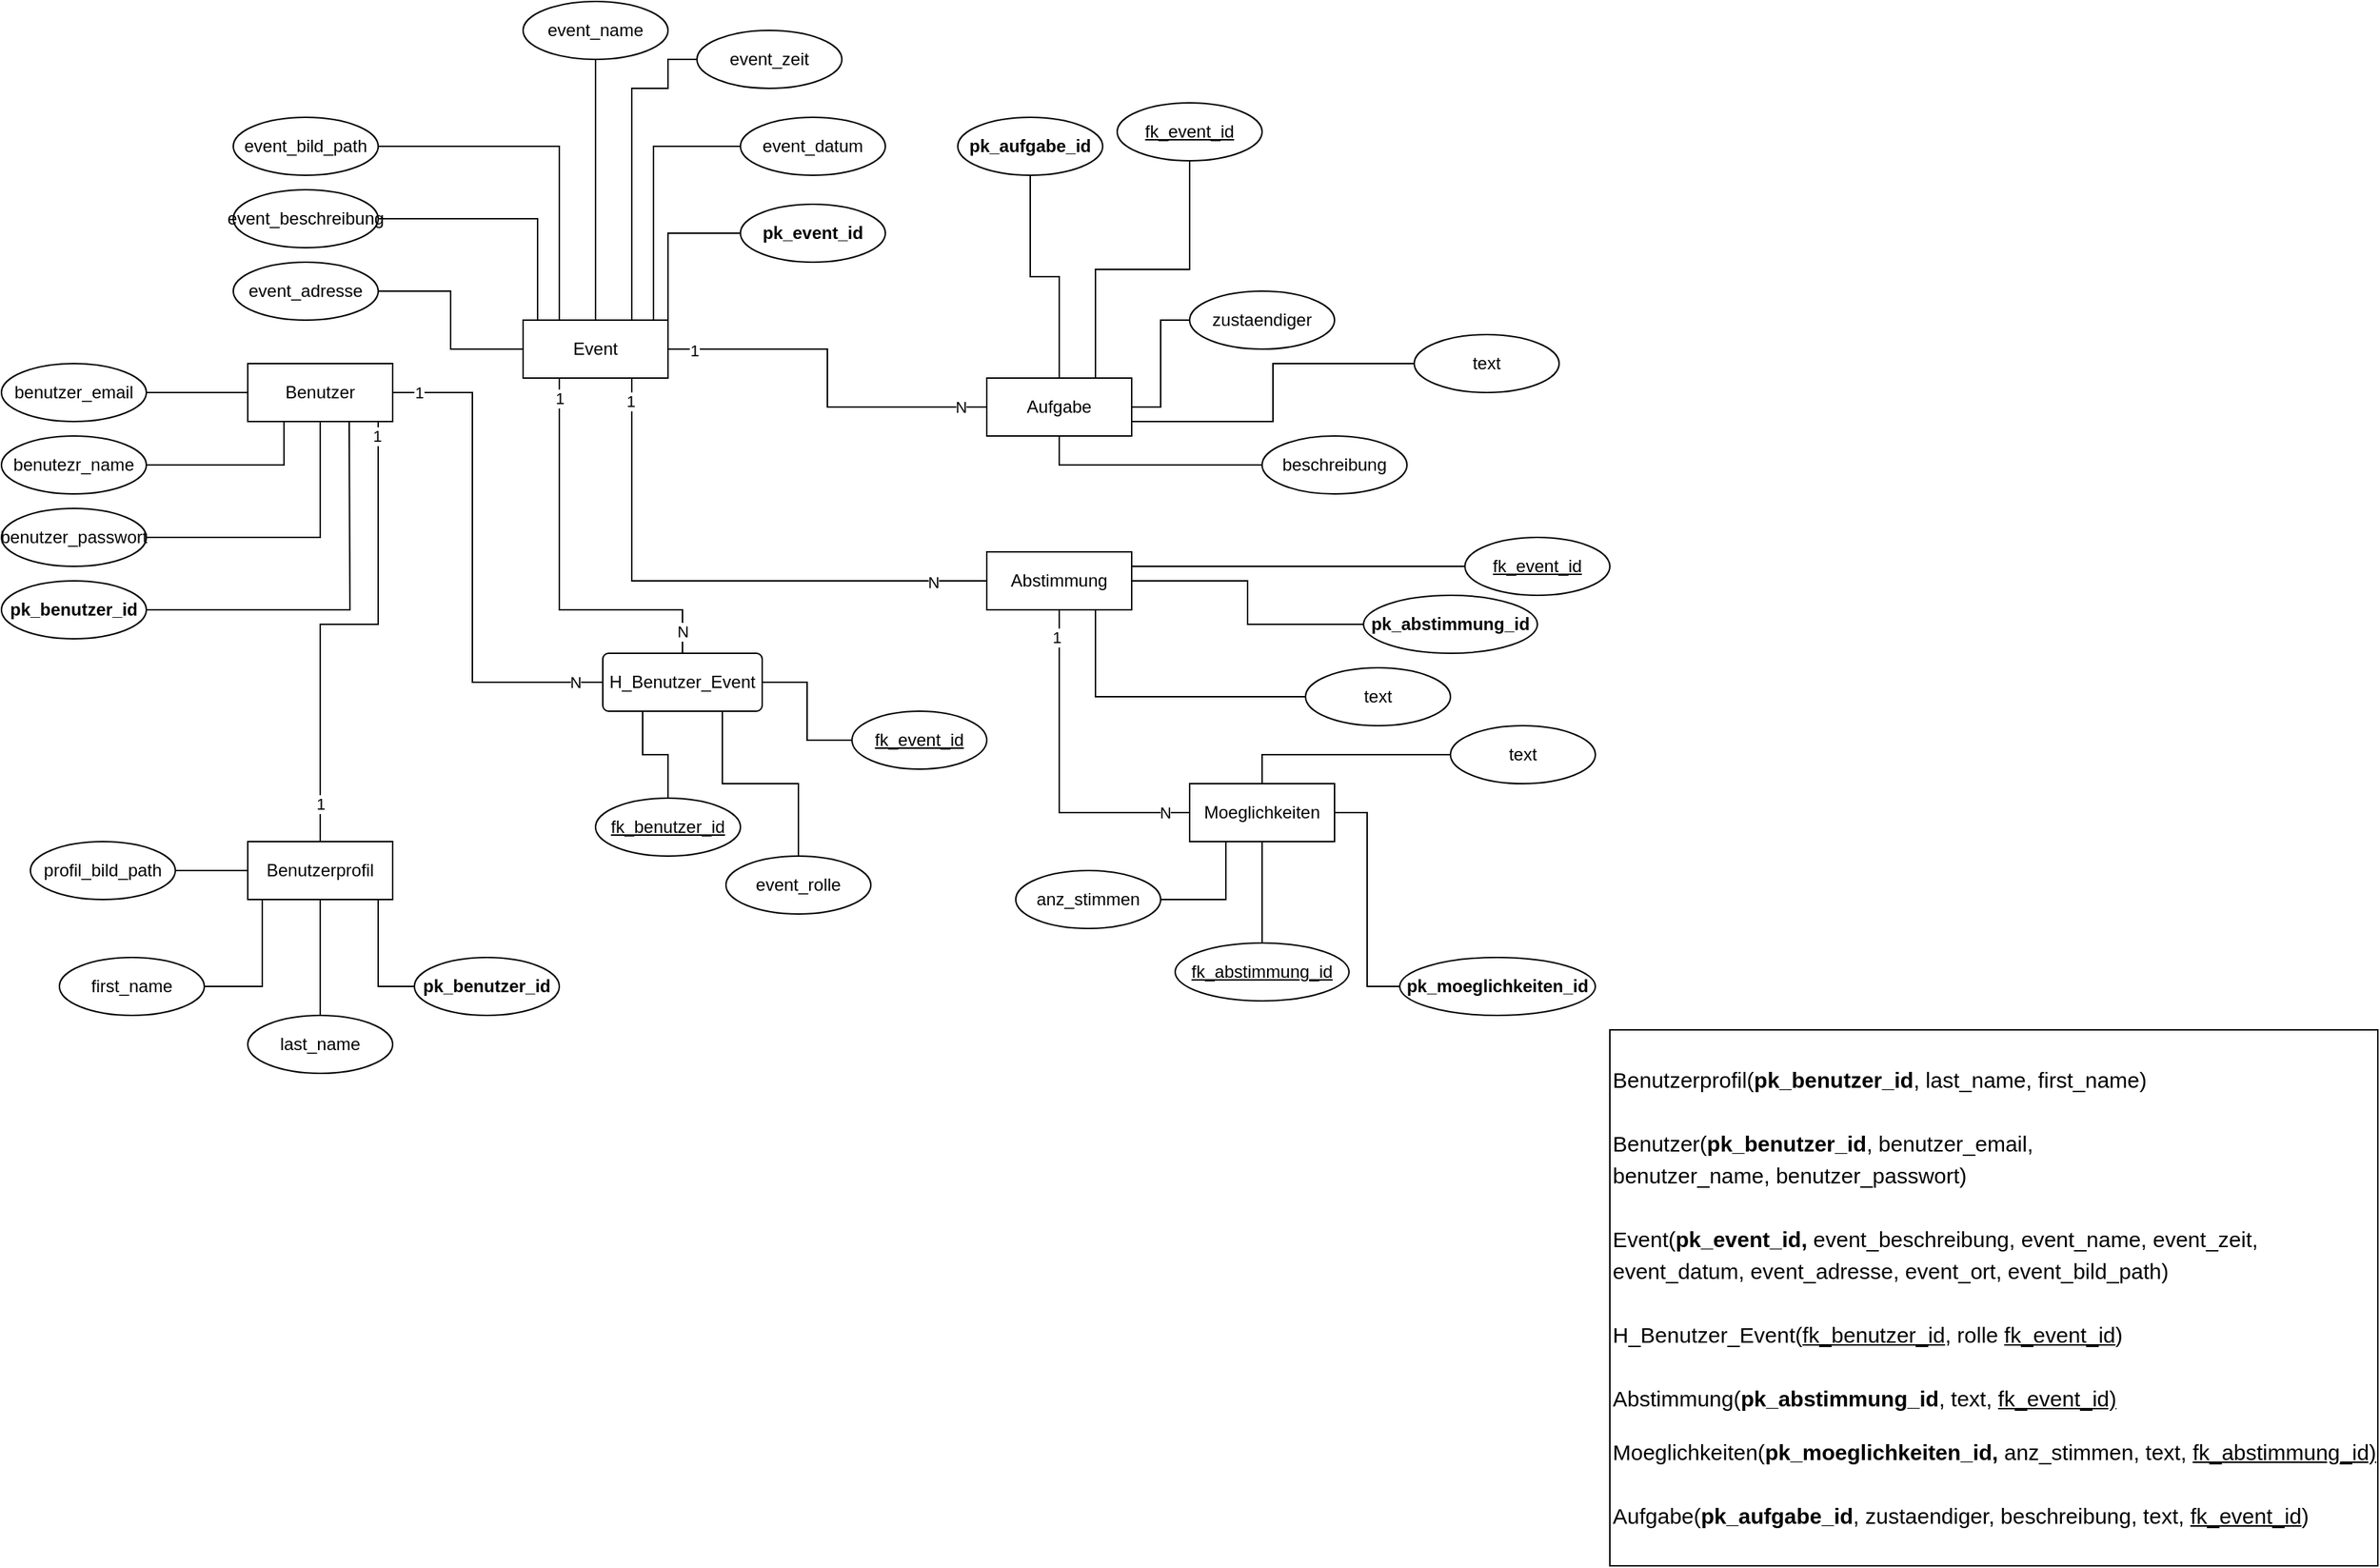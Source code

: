 <mxfile version="14.5.3" type="github" pages="2">
  <diagram name="ER-Modell" id="c4acf3e9-155e-7222-9cf6-157b1a14988f">
    <mxGraphModel dx="1422" dy="762" grid="1" gridSize="10" guides="1" tooltips="1" connect="1" arrows="1" fold="1" page="1" pageScale="1" pageWidth="850" pageHeight="1100" background="#ffffff" math="0" shadow="0">
      <root>
        <mxCell id="0" />
        <mxCell id="1" parent="0" />
        <mxCell id="jBpVfz8XybSRO9sbNiaX-2" value="Benutzer" style="whiteSpace=wrap;html=1;align=center;" parent="1" vertex="1">
          <mxGeometry x="210" y="250" width="100" height="40" as="geometry" />
        </mxCell>
        <mxCell id="jBpVfz8XybSRO9sbNiaX-4" value="" style="edgeStyle=orthogonalEdgeStyle;rounded=0;orthogonalLoop=1;jettySize=auto;html=1;endArrow=none;endFill=0;" parent="1" source="jBpVfz8XybSRO9sbNiaX-3" target="jBpVfz8XybSRO9sbNiaX-2" edge="1">
          <mxGeometry relative="1" as="geometry" />
        </mxCell>
        <mxCell id="jBpVfz8XybSRO9sbNiaX-3" value="benutzer_email" style="ellipse;whiteSpace=wrap;html=1;align=center;" parent="1" vertex="1">
          <mxGeometry x="40" y="250" width="100" height="40" as="geometry" />
        </mxCell>
        <mxCell id="jBpVfz8XybSRO9sbNiaX-9" style="edgeStyle=orthogonalEdgeStyle;rounded=0;orthogonalLoop=1;jettySize=auto;html=1;entryX=0.25;entryY=1;entryDx=0;entryDy=0;endArrow=none;endFill=0;" parent="1" source="jBpVfz8XybSRO9sbNiaX-5" target="jBpVfz8XybSRO9sbNiaX-2" edge="1">
          <mxGeometry relative="1" as="geometry" />
        </mxCell>
        <mxCell id="jBpVfz8XybSRO9sbNiaX-5" value="benutezr_name" style="ellipse;whiteSpace=wrap;html=1;align=center;" parent="1" vertex="1">
          <mxGeometry x="40" y="300" width="100" height="40" as="geometry" />
        </mxCell>
        <mxCell id="jBpVfz8XybSRO9sbNiaX-8" style="edgeStyle=orthogonalEdgeStyle;rounded=0;orthogonalLoop=1;jettySize=auto;html=1;entryX=0.5;entryY=1;entryDx=0;entryDy=0;endArrow=none;endFill=0;" parent="1" source="jBpVfz8XybSRO9sbNiaX-7" target="jBpVfz8XybSRO9sbNiaX-2" edge="1">
          <mxGeometry relative="1" as="geometry" />
        </mxCell>
        <mxCell id="jBpVfz8XybSRO9sbNiaX-7" value="benutzer_passwort" style="ellipse;whiteSpace=wrap;html=1;align=center;" parent="1" vertex="1">
          <mxGeometry x="40" y="350" width="100" height="40" as="geometry" />
        </mxCell>
        <mxCell id="jBpVfz8XybSRO9sbNiaX-11" style="edgeStyle=orthogonalEdgeStyle;rounded=0;orthogonalLoop=1;jettySize=auto;html=1;endArrow=none;endFill=0;" parent="1" source="jBpVfz8XybSRO9sbNiaX-10" edge="1">
          <mxGeometry relative="1" as="geometry">
            <mxPoint x="280" y="290" as="targetPoint" />
          </mxGeometry>
        </mxCell>
        <mxCell id="jBpVfz8XybSRO9sbNiaX-10" value="&lt;b&gt;pk_benutzer_id&lt;/b&gt;" style="ellipse;whiteSpace=wrap;html=1;align=center;" parent="1" vertex="1">
          <mxGeometry x="40" y="400" width="100" height="40" as="geometry" />
        </mxCell>
        <mxCell id="jBpVfz8XybSRO9sbNiaX-29" style="edgeStyle=orthogonalEdgeStyle;rounded=0;orthogonalLoop=1;jettySize=auto;html=1;entryX=0.9;entryY=1;entryDx=0;entryDy=0;entryPerimeter=0;endArrow=none;endFill=0;" parent="1" source="jBpVfz8XybSRO9sbNiaX-12" target="jBpVfz8XybSRO9sbNiaX-2" edge="1">
          <mxGeometry relative="1" as="geometry">
            <Array as="points">
              <mxPoint x="260" y="430" />
              <mxPoint x="300" y="430" />
            </Array>
          </mxGeometry>
        </mxCell>
        <mxCell id="jBpVfz8XybSRO9sbNiaX-95" value="1" style="edgeLabel;html=1;align=center;verticalAlign=middle;resizable=0;points=[];" parent="jBpVfz8XybSRO9sbNiaX-29" vertex="1" connectable="0">
          <mxGeometry x="0.943" y="1" relative="1" as="geometry">
            <mxPoint as="offset" />
          </mxGeometry>
        </mxCell>
        <mxCell id="jBpVfz8XybSRO9sbNiaX-96" value="1" style="edgeLabel;html=1;align=center;verticalAlign=middle;resizable=0;points=[];" parent="jBpVfz8XybSRO9sbNiaX-29" vertex="1" connectable="0">
          <mxGeometry x="-0.843" relative="1" as="geometry">
            <mxPoint as="offset" />
          </mxGeometry>
        </mxCell>
        <mxCell id="jBpVfz8XybSRO9sbNiaX-12" value="Benutzerprofil" style="whiteSpace=wrap;html=1;align=center;" parent="1" vertex="1">
          <mxGeometry x="210" y="580" width="100" height="40" as="geometry" />
        </mxCell>
        <mxCell id="jBpVfz8XybSRO9sbNiaX-27" style="edgeStyle=orthogonalEdgeStyle;rounded=0;orthogonalLoop=1;jettySize=auto;html=1;entryX=0.75;entryY=1;entryDx=0;entryDy=0;endArrow=none;endFill=0;" parent="1" source="jBpVfz8XybSRO9sbNiaX-14" target="jBpVfz8XybSRO9sbNiaX-12" edge="1">
          <mxGeometry relative="1" as="geometry">
            <Array as="points">
              <mxPoint x="300" y="680" />
              <mxPoint x="300" y="620" />
            </Array>
          </mxGeometry>
        </mxCell>
        <mxCell id="jBpVfz8XybSRO9sbNiaX-14" value="&lt;b&gt;pk_benutzer_id&lt;/b&gt;" style="ellipse;whiteSpace=wrap;html=1;align=center;" parent="1" vertex="1">
          <mxGeometry x="325" y="660" width="100" height="40" as="geometry" />
        </mxCell>
        <mxCell id="jBpVfz8XybSRO9sbNiaX-24" style="edgeStyle=orthogonalEdgeStyle;rounded=0;orthogonalLoop=1;jettySize=auto;html=1;endArrow=none;endFill=0;" parent="1" source="jBpVfz8XybSRO9sbNiaX-16" edge="1">
          <mxGeometry relative="1" as="geometry">
            <mxPoint x="210" y="600" as="targetPoint" />
            <Array as="points">
              <mxPoint x="160" y="600" />
              <mxPoint x="160" y="600" />
            </Array>
          </mxGeometry>
        </mxCell>
        <mxCell id="jBpVfz8XybSRO9sbNiaX-16" value="profil_bild_path" style="ellipse;whiteSpace=wrap;html=1;align=center;" parent="1" vertex="1">
          <mxGeometry x="60" y="580" width="100" height="40" as="geometry" />
        </mxCell>
        <mxCell id="jBpVfz8XybSRO9sbNiaX-25" style="edgeStyle=orthogonalEdgeStyle;rounded=0;orthogonalLoop=1;jettySize=auto;html=1;endArrow=none;endFill=0;" parent="1" source="jBpVfz8XybSRO9sbNiaX-17" edge="1">
          <mxGeometry relative="1" as="geometry">
            <mxPoint x="220" y="620" as="targetPoint" />
            <Array as="points">
              <mxPoint x="220" y="680" />
              <mxPoint x="220" y="620" />
            </Array>
          </mxGeometry>
        </mxCell>
        <mxCell id="jBpVfz8XybSRO9sbNiaX-17" value="first_name" style="ellipse;whiteSpace=wrap;html=1;align=center;" parent="1" vertex="1">
          <mxGeometry x="80" y="660" width="100" height="40" as="geometry" />
        </mxCell>
        <mxCell id="jBpVfz8XybSRO9sbNiaX-28" style="edgeStyle=orthogonalEdgeStyle;rounded=0;orthogonalLoop=1;jettySize=auto;html=1;entryX=0.65;entryY=1;entryDx=0;entryDy=0;entryPerimeter=0;endArrow=none;endFill=0;" parent="1" source="jBpVfz8XybSRO9sbNiaX-18" target="jBpVfz8XybSRO9sbNiaX-12" edge="1">
          <mxGeometry relative="1" as="geometry">
            <Array as="points">
              <mxPoint x="260" y="620" />
            </Array>
          </mxGeometry>
        </mxCell>
        <mxCell id="jBpVfz8XybSRO9sbNiaX-18" value="last_name" style="ellipse;whiteSpace=wrap;html=1;align=center;" parent="1" vertex="1">
          <mxGeometry x="210" y="700" width="100" height="40" as="geometry" />
        </mxCell>
        <mxCell id="jBpVfz8XybSRO9sbNiaX-20" style="edgeStyle=orthogonalEdgeStyle;rounded=0;orthogonalLoop=1;jettySize=auto;html=1;exitX=0.5;exitY=1;exitDx=0;exitDy=0;" parent="1" edge="1">
          <mxGeometry relative="1" as="geometry">
            <mxPoint x="85" y="590" as="sourcePoint" />
            <mxPoint x="85" y="590" as="targetPoint" />
          </mxGeometry>
        </mxCell>
        <mxCell id="jBpVfz8XybSRO9sbNiaX-92" style="edgeStyle=orthogonalEdgeStyle;rounded=0;orthogonalLoop=1;jettySize=auto;html=1;entryX=1;entryY=0.5;entryDx=0;entryDy=0;endArrow=none;endFill=0;exitX=0;exitY=0.5;exitDx=0;exitDy=0;" parent="1" source="jBpVfz8XybSRO9sbNiaX-33" target="jBpVfz8XybSRO9sbNiaX-2" edge="1">
          <mxGeometry relative="1" as="geometry">
            <Array as="points">
              <mxPoint x="365" y="470" />
              <mxPoint x="365" y="270" />
            </Array>
          </mxGeometry>
        </mxCell>
        <mxCell id="jBpVfz8XybSRO9sbNiaX-93" value="N" style="edgeLabel;html=1;align=center;verticalAlign=middle;resizable=0;points=[];" parent="jBpVfz8XybSRO9sbNiaX-92" vertex="1" connectable="0">
          <mxGeometry x="-0.889" relative="1" as="geometry">
            <mxPoint as="offset" />
          </mxGeometry>
        </mxCell>
        <mxCell id="jBpVfz8XybSRO9sbNiaX-94" value="1" style="edgeLabel;html=1;align=center;verticalAlign=middle;resizable=0;points=[];" parent="jBpVfz8XybSRO9sbNiaX-92" vertex="1" connectable="0">
          <mxGeometry x="0.897" relative="1" as="geometry">
            <mxPoint as="offset" />
          </mxGeometry>
        </mxCell>
        <mxCell id="jBpVfz8XybSRO9sbNiaX-33" value="H_Benutzer_Event" style="rounded=1;arcSize=10;whiteSpace=wrap;html=1;align=center;" parent="1" vertex="1">
          <mxGeometry x="455" y="450" width="110" height="40" as="geometry" />
        </mxCell>
        <mxCell id="jBpVfz8XybSRO9sbNiaX-99" style="edgeStyle=orthogonalEdgeStyle;rounded=0;orthogonalLoop=1;jettySize=auto;html=1;entryX=0.25;entryY=1;entryDx=0;entryDy=0;endArrow=none;endFill=0;" parent="1" source="jBpVfz8XybSRO9sbNiaX-39" target="jBpVfz8XybSRO9sbNiaX-33" edge="1">
          <mxGeometry relative="1" as="geometry" />
        </mxCell>
        <mxCell id="jBpVfz8XybSRO9sbNiaX-39" value="&lt;u&gt;fk_benutzer_id&lt;/u&gt;" style="ellipse;whiteSpace=wrap;html=1;align=center;" parent="1" vertex="1">
          <mxGeometry x="450" y="550" width="100" height="40" as="geometry" />
        </mxCell>
        <mxCell id="jBpVfz8XybSRO9sbNiaX-97" style="edgeStyle=orthogonalEdgeStyle;rounded=0;orthogonalLoop=1;jettySize=auto;html=1;entryX=0.75;entryY=1;entryDx=0;entryDy=0;endArrow=none;endFill=0;" parent="1" source="jBpVfz8XybSRO9sbNiaX-42" target="jBpVfz8XybSRO9sbNiaX-33" edge="1">
          <mxGeometry relative="1" as="geometry" />
        </mxCell>
        <mxCell id="jBpVfz8XybSRO9sbNiaX-42" value="event_rolle" style="ellipse;whiteSpace=wrap;html=1;align=center;" parent="1" vertex="1">
          <mxGeometry x="540" y="590" width="100" height="40" as="geometry" />
        </mxCell>
        <mxCell id="jBpVfz8XybSRO9sbNiaX-45" style="edgeStyle=orthogonalEdgeStyle;rounded=0;orthogonalLoop=1;jettySize=auto;html=1;endArrow=none;endFill=0;entryX=1;entryY=0.5;entryDx=0;entryDy=0;" parent="1" source="jBpVfz8XybSRO9sbNiaX-44" target="jBpVfz8XybSRO9sbNiaX-33" edge="1">
          <mxGeometry relative="1" as="geometry">
            <mxPoint x="540" y="440" as="targetPoint" />
          </mxGeometry>
        </mxCell>
        <mxCell id="jBpVfz8XybSRO9sbNiaX-44" value="&lt;u&gt;fk_event_id&lt;/u&gt;" style="ellipse;whiteSpace=wrap;html=1;align=center;" parent="1" vertex="1">
          <mxGeometry x="627" y="490" width="93" height="40" as="geometry" />
        </mxCell>
        <mxCell id="jBpVfz8XybSRO9sbNiaX-46" value="Event" style="whiteSpace=wrap;html=1;align=center;" parent="1" vertex="1">
          <mxGeometry x="400" y="220" width="100" height="40" as="geometry" />
        </mxCell>
        <mxCell id="jBpVfz8XybSRO9sbNiaX-53" style="edgeStyle=orthogonalEdgeStyle;rounded=0;orthogonalLoop=1;jettySize=auto;html=1;entryX=0;entryY=0.5;entryDx=0;entryDy=0;endArrow=none;endFill=0;" parent="1" source="jBpVfz8XybSRO9sbNiaX-47" target="jBpVfz8XybSRO9sbNiaX-46" edge="1">
          <mxGeometry relative="1" as="geometry" />
        </mxCell>
        <mxCell id="jBpVfz8XybSRO9sbNiaX-47" value="event_adresse" style="ellipse;whiteSpace=wrap;html=1;align=center;" parent="1" vertex="1">
          <mxGeometry x="200" y="180" width="100" height="40" as="geometry" />
        </mxCell>
        <mxCell id="jBpVfz8XybSRO9sbNiaX-61" style="edgeStyle=orthogonalEdgeStyle;rounded=0;orthogonalLoop=1;jettySize=auto;html=1;entryX=0.75;entryY=0;entryDx=0;entryDy=0;endArrow=none;endFill=0;exitX=0;exitY=0.5;exitDx=0;exitDy=0;" parent="1" source="jBpVfz8XybSRO9sbNiaX-48" target="jBpVfz8XybSRO9sbNiaX-46" edge="1">
          <mxGeometry relative="1" as="geometry">
            <Array as="points">
              <mxPoint x="500" y="40" />
              <mxPoint x="500" y="60" />
              <mxPoint x="475" y="60" />
            </Array>
          </mxGeometry>
        </mxCell>
        <mxCell id="jBpVfz8XybSRO9sbNiaX-48" value="event_zeit" style="ellipse;whiteSpace=wrap;html=1;align=center;" parent="1" vertex="1">
          <mxGeometry x="520" y="20" width="100" height="40" as="geometry" />
        </mxCell>
        <mxCell id="jBpVfz8XybSRO9sbNiaX-60" style="edgeStyle=orthogonalEdgeStyle;rounded=0;orthogonalLoop=1;jettySize=auto;html=1;entryX=0.5;entryY=0;entryDx=0;entryDy=0;endArrow=none;endFill=0;" parent="1" source="jBpVfz8XybSRO9sbNiaX-49" target="jBpVfz8XybSRO9sbNiaX-46" edge="1">
          <mxGeometry relative="1" as="geometry" />
        </mxCell>
        <mxCell id="jBpVfz8XybSRO9sbNiaX-49" value="event_name" style="ellipse;whiteSpace=wrap;html=1;align=center;" parent="1" vertex="1">
          <mxGeometry x="400" width="100" height="40" as="geometry" />
        </mxCell>
        <mxCell id="jBpVfz8XybSRO9sbNiaX-54" style="edgeStyle=orthogonalEdgeStyle;rounded=0;orthogonalLoop=1;jettySize=auto;html=1;endArrow=none;endFill=0;" parent="1" source="jBpVfz8XybSRO9sbNiaX-50" edge="1">
          <mxGeometry relative="1" as="geometry">
            <mxPoint x="410" y="220" as="targetPoint" />
            <Array as="points">
              <mxPoint x="410" y="150" />
              <mxPoint x="410" y="220" />
            </Array>
          </mxGeometry>
        </mxCell>
        <mxCell id="jBpVfz8XybSRO9sbNiaX-50" value="event_beschreibung" style="ellipse;whiteSpace=wrap;html=1;align=center;" parent="1" vertex="1">
          <mxGeometry x="200" y="130" width="100" height="40" as="geometry" />
        </mxCell>
        <mxCell id="jBpVfz8XybSRO9sbNiaX-81" style="edgeStyle=orthogonalEdgeStyle;rounded=0;orthogonalLoop=1;jettySize=auto;html=1;entryX=0.25;entryY=0;entryDx=0;entryDy=0;endArrow=none;endFill=0;" parent="1" source="jBpVfz8XybSRO9sbNiaX-51" target="jBpVfz8XybSRO9sbNiaX-46" edge="1">
          <mxGeometry relative="1" as="geometry" />
        </mxCell>
        <mxCell id="jBpVfz8XybSRO9sbNiaX-51" value="event_bild_path" style="ellipse;whiteSpace=wrap;html=1;align=center;" parent="1" vertex="1">
          <mxGeometry x="200" y="80" width="100" height="40" as="geometry" />
        </mxCell>
        <mxCell id="jBpVfz8XybSRO9sbNiaX-80" style="edgeStyle=orthogonalEdgeStyle;rounded=0;orthogonalLoop=1;jettySize=auto;html=1;endArrow=none;endFill=0;" parent="1" source="jBpVfz8XybSRO9sbNiaX-52" edge="1">
          <mxGeometry relative="1" as="geometry">
            <mxPoint x="490" y="220" as="targetPoint" />
            <Array as="points">
              <mxPoint x="490" y="100" />
              <mxPoint x="490" y="220" />
            </Array>
          </mxGeometry>
        </mxCell>
        <mxCell id="jBpVfz8XybSRO9sbNiaX-52" value="event_datum" style="ellipse;whiteSpace=wrap;html=1;align=center;" parent="1" vertex="1">
          <mxGeometry x="550" y="80" width="100" height="40" as="geometry" />
        </mxCell>
        <mxCell id="jBpVfz8XybSRO9sbNiaX-64" style="edgeStyle=orthogonalEdgeStyle;rounded=0;orthogonalLoop=1;jettySize=auto;html=1;entryX=1;entryY=0;entryDx=0;entryDy=0;endArrow=none;endFill=0;" parent="1" source="jBpVfz8XybSRO9sbNiaX-63" target="jBpVfz8XybSRO9sbNiaX-46" edge="1">
          <mxGeometry relative="1" as="geometry" />
        </mxCell>
        <mxCell id="jBpVfz8XybSRO9sbNiaX-63" value="&lt;b&gt;pk_event_id&lt;/b&gt;" style="ellipse;whiteSpace=wrap;html=1;align=center;" parent="1" vertex="1">
          <mxGeometry x="550" y="140" width="100" height="40" as="geometry" />
        </mxCell>
        <mxCell id="jBpVfz8XybSRO9sbNiaX-77" style="edgeStyle=orthogonalEdgeStyle;rounded=0;orthogonalLoop=1;jettySize=auto;html=1;entryX=1;entryY=0.5;entryDx=0;entryDy=0;endArrow=none;endFill=0;" parent="1" source="jBpVfz8XybSRO9sbNiaX-72" target="jBpVfz8XybSRO9sbNiaX-46" edge="1">
          <mxGeometry relative="1" as="geometry" />
        </mxCell>
        <mxCell id="jBpVfz8XybSRO9sbNiaX-89" value="N" style="edgeLabel;html=1;align=center;verticalAlign=middle;resizable=0;points=[];" parent="jBpVfz8XybSRO9sbNiaX-77" vertex="1" connectable="0">
          <mxGeometry x="-0.862" relative="1" as="geometry">
            <mxPoint as="offset" />
          </mxGeometry>
        </mxCell>
        <mxCell id="jBpVfz8XybSRO9sbNiaX-91" value="1" style="edgeLabel;html=1;align=center;verticalAlign=middle;resizable=0;points=[];" parent="jBpVfz8XybSRO9sbNiaX-77" vertex="1" connectable="0">
          <mxGeometry x="0.867" y="1" relative="1" as="geometry">
            <mxPoint as="offset" />
          </mxGeometry>
        </mxCell>
        <mxCell id="jBpVfz8XybSRO9sbNiaX-72" value="Aufgabe" style="whiteSpace=wrap;html=1;align=center;" parent="1" vertex="1">
          <mxGeometry x="720" y="260" width="100" height="40" as="geometry" />
        </mxCell>
        <mxCell id="jBpVfz8XybSRO9sbNiaX-75" style="edgeStyle=orthogonalEdgeStyle;rounded=0;orthogonalLoop=1;jettySize=auto;html=1;endArrow=none;endFill=0;" parent="1" source="jBpVfz8XybSRO9sbNiaX-73" target="jBpVfz8XybSRO9sbNiaX-72" edge="1">
          <mxGeometry relative="1" as="geometry" />
        </mxCell>
        <mxCell id="jBpVfz8XybSRO9sbNiaX-73" value="&lt;b&gt;pk_aufgabe_id&lt;/b&gt;" style="ellipse;whiteSpace=wrap;html=1;align=center;" parent="1" vertex="1">
          <mxGeometry x="700" y="80" width="100" height="40" as="geometry" />
        </mxCell>
        <mxCell id="jBpVfz8XybSRO9sbNiaX-112" style="edgeStyle=orthogonalEdgeStyle;rounded=0;orthogonalLoop=1;jettySize=auto;html=1;entryX=0.75;entryY=0;entryDx=0;entryDy=0;endArrow=none;endFill=0;" parent="1" source="jBpVfz8XybSRO9sbNiaX-74" target="jBpVfz8XybSRO9sbNiaX-72" edge="1">
          <mxGeometry relative="1" as="geometry" />
        </mxCell>
        <mxCell id="jBpVfz8XybSRO9sbNiaX-74" value="&lt;u&gt;fk_event_id&lt;/u&gt;" style="ellipse;whiteSpace=wrap;html=1;align=center;" parent="1" vertex="1">
          <mxGeometry x="810" y="70" width="100" height="40" as="geometry" />
        </mxCell>
        <mxCell id="jBpVfz8XybSRO9sbNiaX-87" style="edgeStyle=orthogonalEdgeStyle;rounded=0;orthogonalLoop=1;jettySize=auto;html=1;entryX=0.75;entryY=1;entryDx=0;entryDy=0;endArrow=none;endFill=0;" parent="1" source="jBpVfz8XybSRO9sbNiaX-82" target="jBpVfz8XybSRO9sbNiaX-46" edge="1">
          <mxGeometry relative="1" as="geometry" />
        </mxCell>
        <mxCell id="jBpVfz8XybSRO9sbNiaX-88" value="N" style="edgeLabel;html=1;align=center;verticalAlign=middle;resizable=0;points=[];" parent="jBpVfz8XybSRO9sbNiaX-87" vertex="1" connectable="0">
          <mxGeometry x="-0.805" y="1" relative="1" as="geometry">
            <mxPoint as="offset" />
          </mxGeometry>
        </mxCell>
        <mxCell id="jBpVfz8XybSRO9sbNiaX-90" value="1" style="edgeLabel;html=1;align=center;verticalAlign=middle;resizable=0;points=[];" parent="jBpVfz8XybSRO9sbNiaX-87" vertex="1" connectable="0">
          <mxGeometry x="0.917" y="1" relative="1" as="geometry">
            <mxPoint as="offset" />
          </mxGeometry>
        </mxCell>
        <mxCell id="jBpVfz8XybSRO9sbNiaX-82" value="Abstimmung" style="whiteSpace=wrap;html=1;align=center;" parent="1" vertex="1">
          <mxGeometry x="720" y="380" width="100" height="40" as="geometry" />
        </mxCell>
        <mxCell id="jBpVfz8XybSRO9sbNiaX-85" style="edgeStyle=orthogonalEdgeStyle;rounded=0;orthogonalLoop=1;jettySize=auto;html=1;entryX=1;entryY=0.5;entryDx=0;entryDy=0;endArrow=none;endFill=0;" parent="1" source="jBpVfz8XybSRO9sbNiaX-83" target="jBpVfz8XybSRO9sbNiaX-82" edge="1">
          <mxGeometry relative="1" as="geometry" />
        </mxCell>
        <mxCell id="jBpVfz8XybSRO9sbNiaX-83" value="&lt;b&gt;pk_abstimmung_id&lt;/b&gt;" style="ellipse;whiteSpace=wrap;html=1;align=center;" parent="1" vertex="1">
          <mxGeometry x="980" y="410" width="120" height="40" as="geometry" />
        </mxCell>
        <mxCell id="jBpVfz8XybSRO9sbNiaX-86" style="edgeStyle=orthogonalEdgeStyle;rounded=0;orthogonalLoop=1;jettySize=auto;html=1;entryX=1;entryY=0.25;entryDx=0;entryDy=0;endArrow=none;endFill=0;" parent="1" source="jBpVfz8XybSRO9sbNiaX-84" target="jBpVfz8XybSRO9sbNiaX-82" edge="1">
          <mxGeometry relative="1" as="geometry" />
        </mxCell>
        <mxCell id="jBpVfz8XybSRO9sbNiaX-84" value="&lt;u&gt;fk_event_id&lt;/u&gt;" style="ellipse;whiteSpace=wrap;html=1;align=center;" parent="1" vertex="1">
          <mxGeometry x="1050" y="370" width="100" height="40" as="geometry" />
        </mxCell>
        <mxCell id="jBpVfz8XybSRO9sbNiaX-102" style="edgeStyle=orthogonalEdgeStyle;rounded=0;orthogonalLoop=1;jettySize=auto;html=1;entryX=0.5;entryY=1;entryDx=0;entryDy=0;endArrow=none;endFill=0;" parent="1" source="jBpVfz8XybSRO9sbNiaX-101" target="jBpVfz8XybSRO9sbNiaX-82" edge="1">
          <mxGeometry relative="1" as="geometry" />
        </mxCell>
        <mxCell id="jBpVfz8XybSRO9sbNiaX-103" value="1" style="edgeLabel;html=1;align=center;verticalAlign=middle;resizable=0;points=[];" parent="jBpVfz8XybSRO9sbNiaX-102" vertex="1" connectable="0">
          <mxGeometry x="0.841" y="2" relative="1" as="geometry">
            <mxPoint as="offset" />
          </mxGeometry>
        </mxCell>
        <mxCell id="jBpVfz8XybSRO9sbNiaX-104" value="N" style="edgeLabel;html=1;align=center;verticalAlign=middle;resizable=0;points=[];" parent="jBpVfz8XybSRO9sbNiaX-102" vertex="1" connectable="0">
          <mxGeometry x="-0.85" relative="1" as="geometry">
            <mxPoint as="offset" />
          </mxGeometry>
        </mxCell>
        <mxCell id="jBpVfz8XybSRO9sbNiaX-101" value="Moeglichkeiten" style="whiteSpace=wrap;html=1;align=center;" parent="1" vertex="1">
          <mxGeometry x="860" y="540" width="100" height="40" as="geometry" />
        </mxCell>
        <mxCell id="jBpVfz8XybSRO9sbNiaX-109" style="edgeStyle=orthogonalEdgeStyle;rounded=0;orthogonalLoop=1;jettySize=auto;html=1;endArrow=none;endFill=0;" parent="1" source="jBpVfz8XybSRO9sbNiaX-105" target="jBpVfz8XybSRO9sbNiaX-101" edge="1">
          <mxGeometry relative="1" as="geometry" />
        </mxCell>
        <mxCell id="jBpVfz8XybSRO9sbNiaX-105" value="&lt;u&gt;fk_abstimmung_id&lt;/u&gt;" style="ellipse;whiteSpace=wrap;html=1;align=center;" parent="1" vertex="1">
          <mxGeometry x="850" y="650" width="120" height="40" as="geometry" />
        </mxCell>
        <mxCell id="jBpVfz8XybSRO9sbNiaX-110" style="edgeStyle=orthogonalEdgeStyle;rounded=0;orthogonalLoop=1;jettySize=auto;html=1;entryX=1;entryY=0.5;entryDx=0;entryDy=0;endArrow=none;endFill=0;" parent="1" source="jBpVfz8XybSRO9sbNiaX-106" target="jBpVfz8XybSRO9sbNiaX-101" edge="1">
          <mxGeometry relative="1" as="geometry" />
        </mxCell>
        <mxCell id="jBpVfz8XybSRO9sbNiaX-106" value="&lt;b&gt;pk_moeglichkeiten_id&lt;/b&gt;" style="ellipse;whiteSpace=wrap;html=1;align=center;" parent="1" vertex="1">
          <mxGeometry x="1005" y="660" width="135" height="40" as="geometry" />
        </mxCell>
        <mxCell id="VcUeD26wxsZzKOzzAmoT-1" value="" style="rounded=0;orthogonalLoop=1;jettySize=auto;html=1;entryX=0.75;entryY=1;entryDx=0;entryDy=0;exitX=0;exitY=0.5;exitDx=0;exitDy=0;edgeStyle=orthogonalEdgeStyle;endArrow=none;endFill=0;" parent="1" source="jBpVfz8XybSRO9sbNiaX-107" target="jBpVfz8XybSRO9sbNiaX-82" edge="1">
          <mxGeometry relative="1" as="geometry">
            <mxPoint x="940" y="470" as="sourcePoint" />
          </mxGeometry>
        </mxCell>
        <mxCell id="jBpVfz8XybSRO9sbNiaX-107" value="text" style="ellipse;whiteSpace=wrap;html=1;align=center;" parent="1" vertex="1">
          <mxGeometry x="940" y="460" width="100" height="40" as="geometry" />
        </mxCell>
        <mxCell id="jBpVfz8XybSRO9sbNiaX-114" style="edgeStyle=orthogonalEdgeStyle;rounded=0;orthogonalLoop=1;jettySize=auto;html=1;entryX=1;entryY=0.5;entryDx=0;entryDy=0;endArrow=none;endFill=0;" parent="1" source="jBpVfz8XybSRO9sbNiaX-113" target="jBpVfz8XybSRO9sbNiaX-72" edge="1">
          <mxGeometry relative="1" as="geometry" />
        </mxCell>
        <mxCell id="jBpVfz8XybSRO9sbNiaX-113" value="zustaendiger" style="ellipse;whiteSpace=wrap;html=1;align=center;" parent="1" vertex="1">
          <mxGeometry x="860" y="200" width="100" height="40" as="geometry" />
        </mxCell>
        <mxCell id="jBpVfz8XybSRO9sbNiaX-118" style="edgeStyle=orthogonalEdgeStyle;rounded=0;orthogonalLoop=1;jettySize=auto;html=1;entryX=1;entryY=0.75;entryDx=0;entryDy=0;endArrow=none;endFill=0;" parent="1" source="jBpVfz8XybSRO9sbNiaX-115" target="jBpVfz8XybSRO9sbNiaX-72" edge="1">
          <mxGeometry relative="1" as="geometry" />
        </mxCell>
        <mxCell id="jBpVfz8XybSRO9sbNiaX-115" value="text" style="ellipse;whiteSpace=wrap;html=1;align=center;" parent="1" vertex="1">
          <mxGeometry x="1015" y="230" width="100" height="40" as="geometry" />
        </mxCell>
        <mxCell id="jBpVfz8XybSRO9sbNiaX-117" style="edgeStyle=orthogonalEdgeStyle;rounded=0;orthogonalLoop=1;jettySize=auto;html=1;entryX=0.5;entryY=1;entryDx=0;entryDy=0;endArrow=none;endFill=0;" parent="1" source="jBpVfz8XybSRO9sbNiaX-116" target="jBpVfz8XybSRO9sbNiaX-72" edge="1">
          <mxGeometry relative="1" as="geometry" />
        </mxCell>
        <mxCell id="jBpVfz8XybSRO9sbNiaX-116" value="beschreibung" style="ellipse;whiteSpace=wrap;html=1;align=center;" parent="1" vertex="1">
          <mxGeometry x="910" y="300" width="100" height="40" as="geometry" />
        </mxCell>
        <mxCell id="jBpVfz8XybSRO9sbNiaX-120" style="edgeStyle=orthogonalEdgeStyle;rounded=0;orthogonalLoop=1;jettySize=auto;html=1;entryX=0.25;entryY=1;entryDx=0;entryDy=0;endArrow=none;endFill=0;" parent="1" source="jBpVfz8XybSRO9sbNiaX-119" target="jBpVfz8XybSRO9sbNiaX-101" edge="1">
          <mxGeometry relative="1" as="geometry" />
        </mxCell>
        <mxCell id="jBpVfz8XybSRO9sbNiaX-119" value="anz_stimmen" style="ellipse;whiteSpace=wrap;html=1;align=center;" parent="1" vertex="1">
          <mxGeometry x="740" y="600" width="100" height="40" as="geometry" />
        </mxCell>
        <mxCell id="jBpVfz8XybSRO9sbNiaX-138" value="&lt;pre style=&quot;font-size: 15px ; line-height: 140%&quot;&gt;&lt;font face=&quot;Helvetica&quot; style=&quot;font-size: 15px&quot;&gt;&lt;font style=&quot;font-size: 15px&quot;&gt;Benutzerprofil(&lt;b style=&quot;font-size: 15px&quot;&gt;pk_benutzer_id&lt;/b&gt;, last_name, &lt;/font&gt;&lt;font style=&quot;font-size: 15px&quot;&gt;first_name) &lt;/font&gt;&lt;font style=&quot;font-size: 15px&quot;&gt;&lt;br style=&quot;font-size: 15px&quot;&gt;&lt;/font&gt;&lt;font style=&quot;font-size: 15px&quot;&gt;&lt;br style=&quot;font-size: 15px&quot;&gt;&lt;/font&gt;&lt;font style=&quot;font-size: 15px&quot;&gt;Benutzer(&lt;b style=&quot;font-size: 15px&quot;&gt;pk_benutzer_id&lt;/b&gt;, benutzer_email,&lt;br style=&quot;font-size: 15px&quot;&gt;&lt;/font&gt;&lt;span style=&quot;font-size: 15px&quot;&gt;benutzer_name, benutzer_passwort)&lt;/span&gt;&lt;font style=&quot;font-size: 15px&quot;&gt;&lt;br style=&quot;font-size: 15px&quot;&gt;&lt;/font&gt;&lt;font style=&quot;font-size: 15px&quot;&gt;&lt;br style=&quot;font-size: 15px&quot;&gt;&lt;/font&gt;&lt;font style=&quot;font-size: 15px&quot;&gt;Event(&lt;b style=&quot;font-size: 15px&quot;&gt;pk_event_id, &lt;/b&gt;&lt;span style=&quot;font-size: 15px&quot;&gt;event_&lt;/span&gt;beschreibung, event_name, event_zeit,&lt;br style=&quot;font-size: 15px&quot;&gt;&lt;/font&gt;&lt;font style=&quot;font-size: 15px&quot;&gt;event_datum, event_adresse, event_ort, event_bild_path)&lt;/font&gt;&lt;font style=&quot;font-size: 15px&quot;&gt;&lt;br style=&quot;font-size: 15px&quot;&gt;&lt;/font&gt;&lt;font style=&quot;font-size: 15px&quot;&gt;&lt;br style=&quot;font-size: 15px&quot;&gt;&lt;/font&gt;&lt;font style=&quot;font-size: 15px&quot;&gt;H_Benutzer_Event(&lt;u style=&quot;font-size: 15px&quot;&gt;fk_benutzer_id&lt;/u&gt;, rolle &lt;u style=&quot;font-size: 15px&quot;&gt;fk_event_id&lt;/u&gt;)&lt;/font&gt;&lt;font style=&quot;font-size: 15px&quot;&gt;&lt;br style=&quot;font-size: 15px&quot;&gt;&lt;/font&gt;&lt;font style=&quot;font-size: 15px&quot;&gt;&lt;br style=&quot;font-size: 15px&quot;&gt;&lt;/font&gt;&lt;font style=&quot;font-size: 15px&quot;&gt;Abstimmung(&lt;b style=&quot;font-size: 15px&quot;&gt;pk_abstimmung_id&lt;/b&gt;, text, &lt;u style=&quot;font-size: 15px&quot;&gt;fk_event_id)&lt;/u&gt;&lt;/font&gt;&lt;/font&gt;&lt;/pre&gt;&lt;pre style=&quot;font-size: 15px ; line-height: 140%&quot;&gt;&lt;font face=&quot;Helvetica&quot; style=&quot;font-size: 15px&quot;&gt;&lt;font style=&quot;font-size: 15px&quot;&gt;Moeglichkeiten(&lt;b style=&quot;font-size: 15px&quot;&gt;pk_moeglichkeiten_id, &lt;/b&gt;anz_stimmen, text, &lt;u style=&quot;font-size: 15px&quot;&gt;fk_abstimmung_id)&lt;br style=&quot;font-size: 15px&quot;&gt;&lt;/u&gt;&lt;/font&gt;&lt;font style=&quot;font-size: 15px&quot;&gt;&lt;br style=&quot;font-size: 15px&quot;&gt;&lt;/font&gt;&lt;font style=&quot;font-size: 15px&quot;&gt;Aufgabe(&lt;b style=&quot;font-size: 15px&quot;&gt;pk_aufgabe_id&lt;/b&gt;, zustaendiger, beschreibung, text, &lt;u style=&quot;font-size: 15px&quot;&gt;fk_event_id&lt;/u&gt;)&lt;/font&gt;&lt;/font&gt;&lt;/pre&gt;" style="whiteSpace=wrap;html=1;align=left;fontSize=15;rounded=0;shadow=0;sketch=0;" parent="1" vertex="1">
          <mxGeometry x="1150" y="710" width="530" height="370" as="geometry" />
        </mxCell>
        <mxCell id="860rnhKavh-7kefb2QbS-1" style="edgeStyle=orthogonalEdgeStyle;rounded=0;orthogonalLoop=1;jettySize=auto;html=1;entryX=0.25;entryY=1;entryDx=0;entryDy=0;endArrow=none;endFill=0;exitX=0.5;exitY=0;exitDx=0;exitDy=0;" parent="1" source="jBpVfz8XybSRO9sbNiaX-33" target="jBpVfz8XybSRO9sbNiaX-46" edge="1">
          <mxGeometry relative="1" as="geometry">
            <Array as="points">
              <mxPoint x="510" y="420" />
              <mxPoint x="425" y="420" />
            </Array>
            <mxPoint x="540" y="430" as="sourcePoint" />
            <mxPoint x="340" y="250" as="targetPoint" />
          </mxGeometry>
        </mxCell>
        <mxCell id="860rnhKavh-7kefb2QbS-2" value="N" style="edgeLabel;html=1;align=center;verticalAlign=middle;resizable=0;points=[];" parent="860rnhKavh-7kefb2QbS-1" vertex="1" connectable="0">
          <mxGeometry x="-0.889" relative="1" as="geometry">
            <mxPoint as="offset" />
          </mxGeometry>
        </mxCell>
        <mxCell id="860rnhKavh-7kefb2QbS-3" value="1" style="edgeLabel;html=1;align=center;verticalAlign=middle;resizable=0;points=[];" parent="860rnhKavh-7kefb2QbS-1" vertex="1" connectable="0">
          <mxGeometry x="0.897" relative="1" as="geometry">
            <mxPoint as="offset" />
          </mxGeometry>
        </mxCell>
        <mxCell id="VcUeD26wxsZzKOzzAmoT-3" value="" style="edgeStyle=orthogonalEdgeStyle;rounded=0;orthogonalLoop=1;jettySize=auto;html=1;entryX=0.5;entryY=0;entryDx=0;entryDy=0;endArrow=none;endFill=0;" parent="1" source="VcUeD26wxsZzKOzzAmoT-2" target="jBpVfz8XybSRO9sbNiaX-101" edge="1">
          <mxGeometry relative="1" as="geometry">
            <Array as="points">
              <mxPoint x="910" y="520" />
            </Array>
          </mxGeometry>
        </mxCell>
        <mxCell id="VcUeD26wxsZzKOzzAmoT-2" value="text" style="ellipse;whiteSpace=wrap;html=1;align=center;" parent="1" vertex="1">
          <mxGeometry x="1040" y="500" width="100" height="40" as="geometry" />
        </mxCell>
      </root>
    </mxGraphModel>
  </diagram>
  <diagram id="BBK5PvTWeSJtP5BXNqBs" name="UML-Modell">
    <mxGraphModel dx="1422" dy="762" grid="1" gridSize="10" guides="1" tooltips="1" connect="1" arrows="1" fold="1" page="1" pageScale="1" pageWidth="827" pageHeight="1169" math="0" shadow="0">
      <root>
        <mxCell id="KR0__lmMAIRn54QMiqVD-0" />
        <mxCell id="KR0__lmMAIRn54QMiqVD-1" parent="KR0__lmMAIRn54QMiqVD-0" />
        <mxCell id="KR0__lmMAIRn54QMiqVD-2" value="TEST" style="rounded=0;whiteSpace=wrap;html=1;" vertex="1" parent="KR0__lmMAIRn54QMiqVD-1">
          <mxGeometry x="350" y="360" width="120" height="60" as="geometry" />
        </mxCell>
      </root>
    </mxGraphModel>
  </diagram>
</mxfile>
